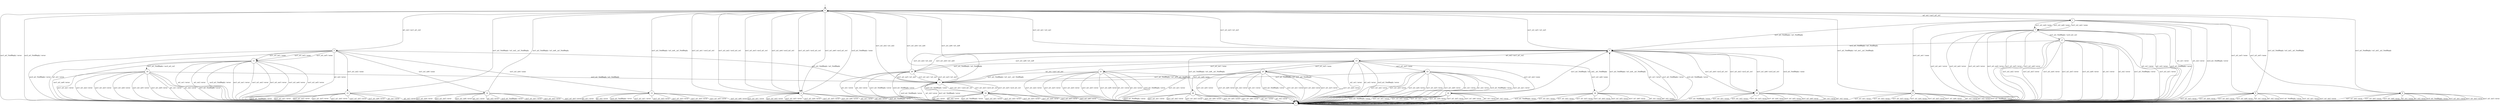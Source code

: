 digraph g {

    __start0 [label="" shape="none"]

    s0 [shape="circle" label="0"];
    s1 [shape="circle" label="1"];
    s2 [shape="circle" label="2"];
    s3 [shape="circle" label="3"];
    s4 [shape="circle" label="4"];
    s5 [shape="circle" label="5"];
    s6 [shape="circle" label="6"];
    s7 [shape="circle" label="7"];
    s8 [shape="circle" label="8"];
    s9 [shape="circle" label="9"];
    s10 [shape="circle" label="10"];
    s11 [shape="circle" label="11"];
    s12 [shape="circle" label="12"];
    s13 [shape="circle" label="13"];
    s14 [shape="circle" label="14"];
    s15 [shape="circle" label="15"];
    s16 [shape="circle" label="16"];
    s17 [shape="circle" label="17"];
    s18 [shape="circle" label="18"];
    s19 [shape="circle" label="19"];
    s20 [shape="circle" label="20"];
    s21 [shape="circle" label="21"];
    s22 [shape="circle" label="22"];
    s23 [shape="circle" label="23"];
    s24 [shape="circle" label="24"];
    s25 [shape="circle" label="25"];
    s26 [shape="circle" label="26"];
    s0 -> s1 [label="ai1_ce1 / usr1_ai1_ce1"];
    s0 -> s2 [label="ai1_ce2 / usr1_ai1_ce2"];
    s0 -> s3 [label="usr1_ai1_VoidReply / error"];
    s0 -> s3 [label="usr2_ai1_VoidReply / error"];
    s0 -> s4 [label="usr1_ni1_ne1 / usr2_ai1_ce1"];
    s0 -> s4 [label="usr1_ni1_ne2 / usr2_ai1_ce1"];
    s0 -> s4 [label="usr1_ni1_ne3 / usr2_ai1_ce1"];
    s0 -> s4 [label="usr1_ni1_ne4 / usr2_ai1_ce1"];
    s0 -> s4 [label="usr1_ni1_ne5 / usr2_ai1_ce1"];
    s0 -> s4 [label="usr1_ni1_ne6 / usr2_ai1_ce1"];
    s1 -> s3 [label="ai1_ce1 / error"];
    s1 -> s3 [label="ai1_ce2 / error"];
    s1 -> s5 [label="usr1_ai1_VoidReply / ai1_VoidReply"];
    s1 -> s3 [label="usr2_ai1_VoidReply / error"];
    s1 -> s6 [label="usr1_ni1_ne1 / none"];
    s1 -> s7 [label="usr1_ni1_ne2 / none"];
    s1 -> s8 [label="usr1_ni1_ne3 / none"];
    s1 -> s7 [label="usr1_ni1_ne4 / none"];
    s1 -> s9 [label="usr1_ni1_ne5 / none"];
    s1 -> s7 [label="usr1_ni1_ne6 / none"];
    s2 -> s3 [label="ai1_ce1 / error"];
    s2 -> s3 [label="ai1_ce2 / error"];
    s2 -> s10 [label="usr1_ai1_VoidReply / ai1_VoidReply"];
    s2 -> s3 [label="usr2_ai1_VoidReply / error"];
    s2 -> s11 [label="usr1_ni1_ne1 / none"];
    s2 -> s12 [label="usr1_ni1_ne2 / none"];
    s2 -> s11 [label="usr1_ni1_ne3 / none"];
    s2 -> s13 [label="usr1_ni1_ne4 / none"];
    s2 -> s11 [label="usr1_ni1_ne5 / none"];
    s2 -> s14 [label="usr1_ni1_ne6 / none"];
    s3 -> s3 [label="ai1_ce1 / error"];
    s3 -> s3 [label="ai1_ce2 / error"];
    s3 -> s3 [label="usr1_ai1_VoidReply / error"];
    s3 -> s3 [label="usr2_ai1_VoidReply / error"];
    s3 -> s3 [label="usr1_ni1_ne1 / error"];
    s3 -> s3 [label="usr1_ni1_ne2 / error"];
    s3 -> s3 [label="usr1_ni1_ne3 / error"];
    s3 -> s3 [label="usr1_ni1_ne4 / error"];
    s3 -> s3 [label="usr1_ni1_ne5 / error"];
    s3 -> s3 [label="usr1_ni1_ne6 / error"];
    s4 -> s3 [label="ai1_ce1 / error"];
    s4 -> s3 [label="ai1_ce2 / error"];
    s4 -> s3 [label="usr1_ai1_VoidReply / error"];
    s4 -> s0 [label="usr2_ai1_VoidReply / none"];
    s4 -> s3 [label="usr1_ni1_ne1 / error"];
    s4 -> s3 [label="usr1_ni1_ne2 / error"];
    s4 -> s3 [label="usr1_ni1_ne3 / error"];
    s4 -> s3 [label="usr1_ni1_ne4 / error"];
    s4 -> s3 [label="usr1_ni1_ne5 / error"];
    s4 -> s3 [label="usr1_ni1_ne6 / error"];
    s5 -> s3 [label="ai1_ce1 / error"];
    s5 -> s15 [label="ai1_ce2 / usr1_ai1_ce2"];
    s5 -> s3 [label="usr1_ai1_VoidReply / error"];
    s5 -> s3 [label="usr2_ai1_VoidReply / error"];
    s5 -> s0 [label="usr1_ni1_ne1 / ni1_ne1"];
    s5 -> s16 [label="usr1_ni1_ne2 / usr2_ai1_ce1"];
    s5 -> s0 [label="usr1_ni1_ne3 / ni1_ne3"];
    s5 -> s16 [label="usr1_ni1_ne4 / usr2_ai1_ce1"];
    s5 -> s0 [label="usr1_ni1_ne5 / ni1_ne5"];
    s5 -> s16 [label="usr1_ni1_ne6 / usr2_ai1_ce1"];
    s6 -> s3 [label="ai1_ce1 / error"];
    s6 -> s3 [label="ai1_ce2 / error"];
    s6 -> s0 [label="usr1_ai1_VoidReply / ni1_ne1__ai1_VoidReply"];
    s6 -> s3 [label="usr2_ai1_VoidReply / error"];
    s6 -> s3 [label="usr1_ni1_ne1 / error"];
    s6 -> s3 [label="usr1_ni1_ne2 / error"];
    s6 -> s3 [label="usr1_ni1_ne3 / error"];
    s6 -> s3 [label="usr1_ni1_ne4 / error"];
    s6 -> s3 [label="usr1_ni1_ne5 / error"];
    s6 -> s3 [label="usr1_ni1_ne6 / error"];
    s7 -> s3 [label="ai1_ce1 / error"];
    s7 -> s3 [label="ai1_ce2 / error"];
    s7 -> s17 [label="usr1_ai1_VoidReply / usr2_ai1_ce1"];
    s7 -> s3 [label="usr2_ai1_VoidReply / error"];
    s7 -> s3 [label="usr1_ni1_ne1 / error"];
    s7 -> s3 [label="usr1_ni1_ne2 / error"];
    s7 -> s3 [label="usr1_ni1_ne3 / error"];
    s7 -> s3 [label="usr1_ni1_ne4 / error"];
    s7 -> s3 [label="usr1_ni1_ne5 / error"];
    s7 -> s3 [label="usr1_ni1_ne6 / error"];
    s8 -> s3 [label="ai1_ce1 / error"];
    s8 -> s3 [label="ai1_ce2 / error"];
    s8 -> s0 [label="usr1_ai1_VoidReply / ni1_ne3__ai1_VoidReply"];
    s8 -> s3 [label="usr2_ai1_VoidReply / error"];
    s8 -> s3 [label="usr1_ni1_ne1 / error"];
    s8 -> s3 [label="usr1_ni1_ne2 / error"];
    s8 -> s3 [label="usr1_ni1_ne3 / error"];
    s8 -> s3 [label="usr1_ni1_ne4 / error"];
    s8 -> s3 [label="usr1_ni1_ne5 / error"];
    s8 -> s3 [label="usr1_ni1_ne6 / error"];
    s9 -> s3 [label="ai1_ce1 / error"];
    s9 -> s3 [label="ai1_ce2 / error"];
    s9 -> s0 [label="usr1_ai1_VoidReply / ni1_ne5__ai1_VoidReply"];
    s9 -> s3 [label="usr2_ai1_VoidReply / error"];
    s9 -> s3 [label="usr1_ni1_ne1 / error"];
    s9 -> s3 [label="usr1_ni1_ne2 / error"];
    s9 -> s3 [label="usr1_ni1_ne3 / error"];
    s9 -> s3 [label="usr1_ni1_ne4 / error"];
    s9 -> s3 [label="usr1_ni1_ne5 / error"];
    s9 -> s3 [label="usr1_ni1_ne6 / error"];
    s10 -> s15 [label="ai1_ce1 / usr1_ai1_ce1"];
    s10 -> s3 [label="ai1_ce2 / error"];
    s10 -> s3 [label="usr1_ai1_VoidReply / error"];
    s10 -> s3 [label="usr2_ai1_VoidReply / error"];
    s10 -> s18 [label="usr1_ni1_ne1 / usr2_ai1_ce1"];
    s10 -> s0 [label="usr1_ni1_ne2 / ni1_ne2"];
    s10 -> s18 [label="usr1_ni1_ne3 / usr2_ai1_ce1"];
    s10 -> s0 [label="usr1_ni1_ne4 / ni1_ne4"];
    s10 -> s18 [label="usr1_ni1_ne5 / usr2_ai1_ce1"];
    s10 -> s0 [label="usr1_ni1_ne6 / ni1_ne6"];
    s11 -> s3 [label="ai1_ce1 / error"];
    s11 -> s3 [label="ai1_ce2 / error"];
    s11 -> s19 [label="usr1_ai1_VoidReply / usr2_ai1_ce1"];
    s11 -> s3 [label="usr2_ai1_VoidReply / error"];
    s11 -> s3 [label="usr1_ni1_ne1 / error"];
    s11 -> s3 [label="usr1_ni1_ne2 / error"];
    s11 -> s3 [label="usr1_ni1_ne3 / error"];
    s11 -> s3 [label="usr1_ni1_ne4 / error"];
    s11 -> s3 [label="usr1_ni1_ne5 / error"];
    s11 -> s3 [label="usr1_ni1_ne6 / error"];
    s12 -> s3 [label="ai1_ce1 / error"];
    s12 -> s3 [label="ai1_ce2 / error"];
    s12 -> s0 [label="usr1_ai1_VoidReply / ni1_ne2__ai1_VoidReply"];
    s12 -> s3 [label="usr2_ai1_VoidReply / error"];
    s12 -> s3 [label="usr1_ni1_ne1 / error"];
    s12 -> s3 [label="usr1_ni1_ne2 / error"];
    s12 -> s3 [label="usr1_ni1_ne3 / error"];
    s12 -> s3 [label="usr1_ni1_ne4 / error"];
    s12 -> s3 [label="usr1_ni1_ne5 / error"];
    s12 -> s3 [label="usr1_ni1_ne6 / error"];
    s13 -> s3 [label="ai1_ce1 / error"];
    s13 -> s3 [label="ai1_ce2 / error"];
    s13 -> s0 [label="usr1_ai1_VoidReply / ni1_ne4__ai1_VoidReply"];
    s13 -> s3 [label="usr2_ai1_VoidReply / error"];
    s13 -> s3 [label="usr1_ni1_ne1 / error"];
    s13 -> s3 [label="usr1_ni1_ne2 / error"];
    s13 -> s3 [label="usr1_ni1_ne3 / error"];
    s13 -> s3 [label="usr1_ni1_ne4 / error"];
    s13 -> s3 [label="usr1_ni1_ne5 / error"];
    s13 -> s3 [label="usr1_ni1_ne6 / error"];
    s14 -> s3 [label="ai1_ce1 / error"];
    s14 -> s3 [label="ai1_ce2 / error"];
    s14 -> s0 [label="usr1_ai1_VoidReply / ni1_ne6__ai1_VoidReply"];
    s14 -> s3 [label="usr2_ai1_VoidReply / error"];
    s14 -> s3 [label="usr1_ni1_ne1 / error"];
    s14 -> s3 [label="usr1_ni1_ne2 / error"];
    s14 -> s3 [label="usr1_ni1_ne3 / error"];
    s14 -> s3 [label="usr1_ni1_ne4 / error"];
    s14 -> s3 [label="usr1_ni1_ne5 / error"];
    s14 -> s3 [label="usr1_ni1_ne6 / error"];
    s15 -> s3 [label="ai1_ce1 / error"];
    s15 -> s3 [label="ai1_ce2 / error"];
    s15 -> s20 [label="usr1_ai1_VoidReply / ai1_VoidReply"];
    s15 -> s3 [label="usr2_ai1_VoidReply / error"];
    s15 -> s21 [label="usr1_ni1_ne1 / none"];
    s15 -> s22 [label="usr1_ni1_ne2 / none"];
    s15 -> s23 [label="usr1_ni1_ne3 / none"];
    s15 -> s24 [label="usr1_ni1_ne4 / none"];
    s15 -> s25 [label="usr1_ni1_ne5 / none"];
    s15 -> s26 [label="usr1_ni1_ne6 / none"];
    s16 -> s3 [label="ai1_ce1 / error"];
    s16 -> s3 [label="ai1_ce2 / error"];
    s16 -> s3 [label="usr1_ai1_VoidReply / error"];
    s16 -> s5 [label="usr2_ai1_VoidReply / none"];
    s16 -> s3 [label="usr1_ni1_ne1 / error"];
    s16 -> s3 [label="usr1_ni1_ne2 / error"];
    s16 -> s3 [label="usr1_ni1_ne3 / error"];
    s16 -> s3 [label="usr1_ni1_ne4 / error"];
    s16 -> s3 [label="usr1_ni1_ne5 / error"];
    s16 -> s3 [label="usr1_ni1_ne6 / error"];
    s17 -> s3 [label="ai1_ce1 / error"];
    s17 -> s3 [label="ai1_ce2 / error"];
    s17 -> s3 [label="usr1_ai1_VoidReply / error"];
    s17 -> s5 [label="usr2_ai1_VoidReply / ai1_VoidReply"];
    s17 -> s3 [label="usr1_ni1_ne1 / error"];
    s17 -> s3 [label="usr1_ni1_ne2 / error"];
    s17 -> s3 [label="usr1_ni1_ne3 / error"];
    s17 -> s3 [label="usr1_ni1_ne4 / error"];
    s17 -> s3 [label="usr1_ni1_ne5 / error"];
    s17 -> s3 [label="usr1_ni1_ne6 / error"];
    s18 -> s3 [label="ai1_ce1 / error"];
    s18 -> s3 [label="ai1_ce2 / error"];
    s18 -> s3 [label="usr1_ai1_VoidReply / error"];
    s18 -> s10 [label="usr2_ai1_VoidReply / none"];
    s18 -> s3 [label="usr1_ni1_ne1 / error"];
    s18 -> s3 [label="usr1_ni1_ne2 / error"];
    s18 -> s3 [label="usr1_ni1_ne3 / error"];
    s18 -> s3 [label="usr1_ni1_ne4 / error"];
    s18 -> s3 [label="usr1_ni1_ne5 / error"];
    s18 -> s3 [label="usr1_ni1_ne6 / error"];
    s19 -> s3 [label="ai1_ce1 / error"];
    s19 -> s3 [label="ai1_ce2 / error"];
    s19 -> s3 [label="usr1_ai1_VoidReply / error"];
    s19 -> s10 [label="usr2_ai1_VoidReply / ai1_VoidReply"];
    s19 -> s3 [label="usr1_ni1_ne1 / error"];
    s19 -> s3 [label="usr1_ni1_ne2 / error"];
    s19 -> s3 [label="usr1_ni1_ne3 / error"];
    s19 -> s3 [label="usr1_ni1_ne4 / error"];
    s19 -> s3 [label="usr1_ni1_ne5 / error"];
    s19 -> s3 [label="usr1_ni1_ne6 / error"];
    s20 -> s3 [label="ai1_ce1 / error"];
    s20 -> s3 [label="ai1_ce2 / error"];
    s20 -> s3 [label="usr1_ai1_VoidReply / error"];
    s20 -> s3 [label="usr2_ai1_VoidReply / error"];
    s20 -> s10 [label="usr1_ni1_ne1 / ni1_ne1"];
    s20 -> s5 [label="usr1_ni1_ne2 / ni1_ne2"];
    s20 -> s10 [label="usr1_ni1_ne3 / ni1_ne3"];
    s20 -> s5 [label="usr1_ni1_ne4 / ni1_ne4"];
    s20 -> s10 [label="usr1_ni1_ne5 / ni1_ne5"];
    s20 -> s5 [label="usr1_ni1_ne6 / ni1_ne6"];
    s21 -> s3 [label="ai1_ce1 / error"];
    s21 -> s3 [label="ai1_ce2 / error"];
    s21 -> s10 [label="usr1_ai1_VoidReply / ni1_ne1__ai1_VoidReply"];
    s21 -> s3 [label="usr2_ai1_VoidReply / error"];
    s21 -> s3 [label="usr1_ni1_ne1 / error"];
    s21 -> s3 [label="usr1_ni1_ne2 / error"];
    s21 -> s3 [label="usr1_ni1_ne3 / error"];
    s21 -> s3 [label="usr1_ni1_ne4 / error"];
    s21 -> s3 [label="usr1_ni1_ne5 / error"];
    s21 -> s3 [label="usr1_ni1_ne6 / error"];
    s22 -> s3 [label="ai1_ce1 / error"];
    s22 -> s3 [label="ai1_ce2 / error"];
    s22 -> s5 [label="usr1_ai1_VoidReply / ni1_ne2__ai1_VoidReply"];
    s22 -> s3 [label="usr2_ai1_VoidReply / error"];
    s22 -> s3 [label="usr1_ni1_ne1 / error"];
    s22 -> s3 [label="usr1_ni1_ne2 / error"];
    s22 -> s3 [label="usr1_ni1_ne3 / error"];
    s22 -> s3 [label="usr1_ni1_ne4 / error"];
    s22 -> s3 [label="usr1_ni1_ne5 / error"];
    s22 -> s3 [label="usr1_ni1_ne6 / error"];
    s23 -> s3 [label="ai1_ce1 / error"];
    s23 -> s3 [label="ai1_ce2 / error"];
    s23 -> s10 [label="usr1_ai1_VoidReply / ni1_ne3__ai1_VoidReply"];
    s23 -> s3 [label="usr2_ai1_VoidReply / error"];
    s23 -> s3 [label="usr1_ni1_ne1 / error"];
    s23 -> s3 [label="usr1_ni1_ne2 / error"];
    s23 -> s3 [label="usr1_ni1_ne3 / error"];
    s23 -> s3 [label="usr1_ni1_ne4 / error"];
    s23 -> s3 [label="usr1_ni1_ne5 / error"];
    s23 -> s3 [label="usr1_ni1_ne6 / error"];
    s24 -> s3 [label="ai1_ce1 / error"];
    s24 -> s3 [label="ai1_ce2 / error"];
    s24 -> s5 [label="usr1_ai1_VoidReply / ni1_ne4__ai1_VoidReply"];
    s24 -> s3 [label="usr2_ai1_VoidReply / error"];
    s24 -> s3 [label="usr1_ni1_ne1 / error"];
    s24 -> s3 [label="usr1_ni1_ne2 / error"];
    s24 -> s3 [label="usr1_ni1_ne3 / error"];
    s24 -> s3 [label="usr1_ni1_ne4 / error"];
    s24 -> s3 [label="usr1_ni1_ne5 / error"];
    s24 -> s3 [label="usr1_ni1_ne6 / error"];
    s25 -> s3 [label="ai1_ce1 / error"];
    s25 -> s3 [label="ai1_ce2 / error"];
    s25 -> s10 [label="usr1_ai1_VoidReply / ni1_ne5__ai1_VoidReply"];
    s25 -> s3 [label="usr2_ai1_VoidReply / error"];
    s25 -> s3 [label="usr1_ni1_ne1 / error"];
    s25 -> s3 [label="usr1_ni1_ne2 / error"];
    s25 -> s3 [label="usr1_ni1_ne3 / error"];
    s25 -> s3 [label="usr1_ni1_ne4 / error"];
    s25 -> s3 [label="usr1_ni1_ne5 / error"];
    s25 -> s3 [label="usr1_ni1_ne6 / error"];
    s26 -> s3 [label="ai1_ce1 / error"];
    s26 -> s3 [label="ai1_ce2 / error"];
    s26 -> s5 [label="usr1_ai1_VoidReply / ni1_ne6__ai1_VoidReply"];
    s26 -> s3 [label="usr2_ai1_VoidReply / error"];
    s26 -> s3 [label="usr1_ni1_ne1 / error"];
    s26 -> s3 [label="usr1_ni1_ne2 / error"];
    s26 -> s3 [label="usr1_ni1_ne3 / error"];
    s26 -> s3 [label="usr1_ni1_ne4 / error"];
    s26 -> s3 [label="usr1_ni1_ne5 / error"];
    s26 -> s3 [label="usr1_ni1_ne6 / error"];

    __start0 -> s0;
}

